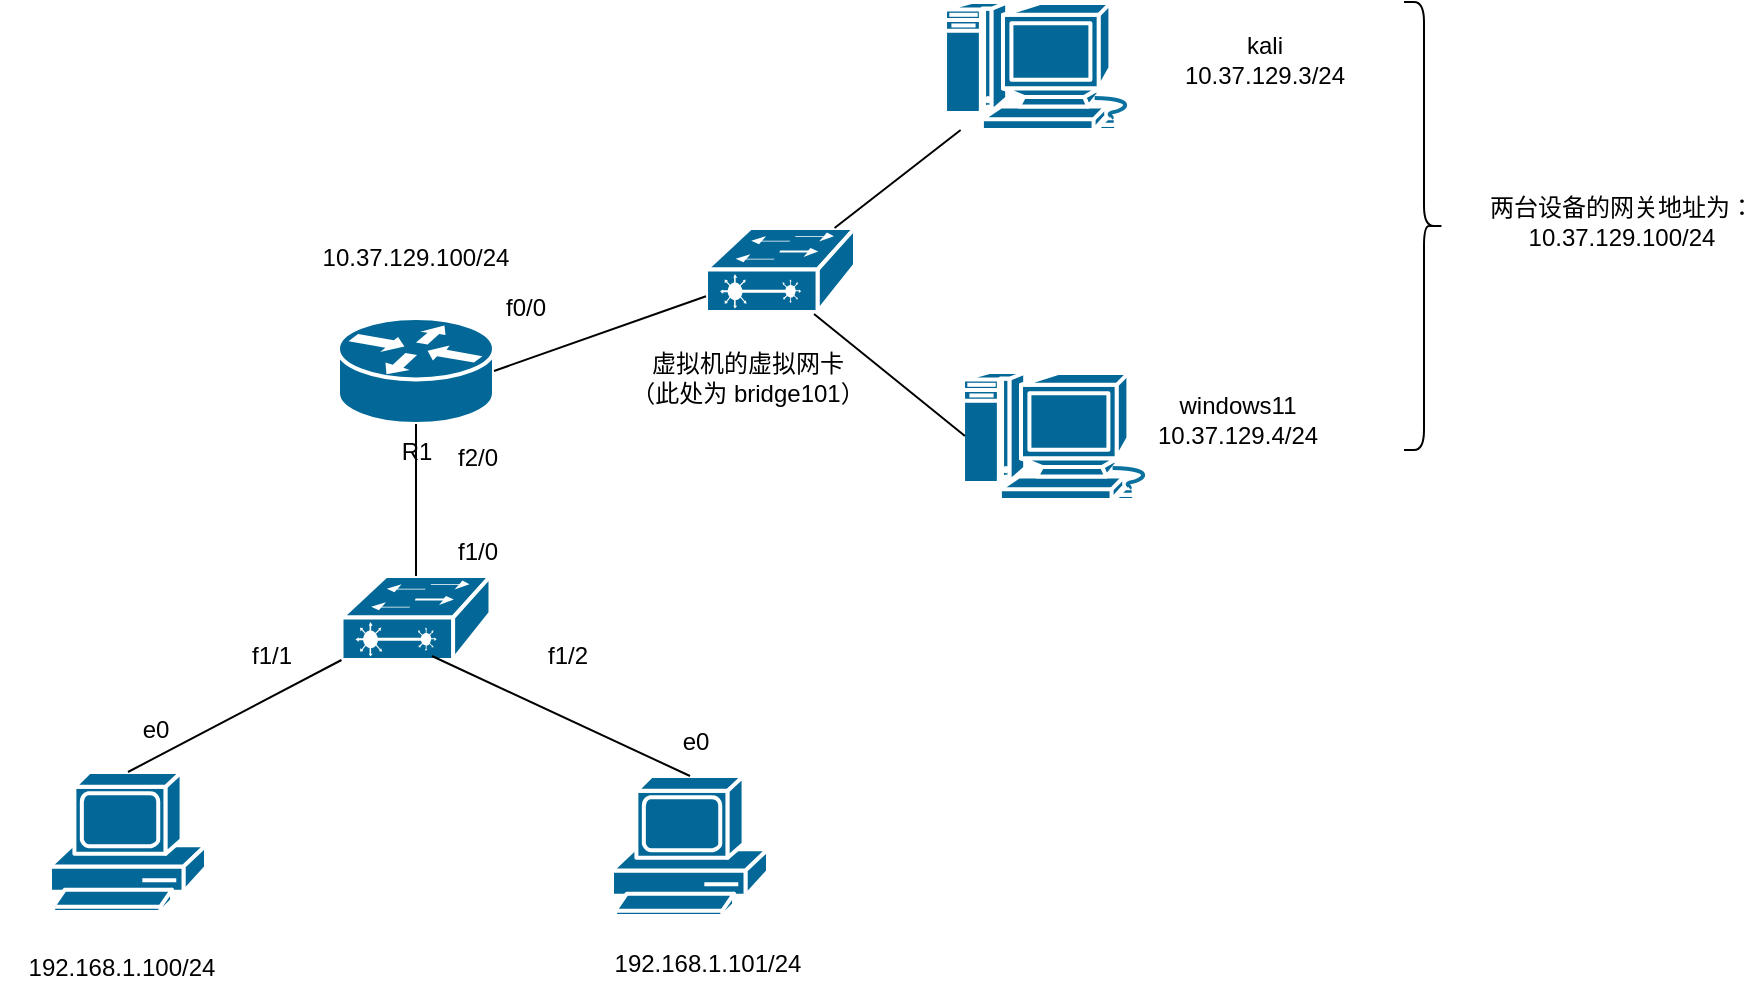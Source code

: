 <mxfile version="27.2.0">
  <diagram name="第 1 页" id="Gz1cUr2N7Sno8-vNNvea">
    <mxGraphModel dx="948" dy="549" grid="0" gridSize="10" guides="1" tooltips="1" connect="1" arrows="1" fold="1" page="0" pageScale="1" pageWidth="827" pageHeight="1169" math="0" shadow="0">
      <root>
        <mxCell id="0" />
        <mxCell id="1" parent="0" />
        <mxCell id="qvQlTLng0JgVEMNS3Hl5-3" value="R1" style="shape=mxgraph.cisco.routers.router;sketch=0;html=1;pointerEvents=1;dashed=0;fillColor=#036897;strokeColor=#ffffff;strokeWidth=2;verticalLabelPosition=bottom;verticalAlign=top;align=center;outlineConnect=0;" vertex="1" parent="1">
          <mxGeometry x="206" y="209" width="78" height="53" as="geometry" />
        </mxCell>
        <mxCell id="qvQlTLng0JgVEMNS3Hl5-4" value="" style="shape=mxgraph.cisco.switches.layer_2_remote_switch;sketch=0;html=1;pointerEvents=1;dashed=0;fillColor=#036897;strokeColor=#ffffff;strokeWidth=2;verticalLabelPosition=bottom;verticalAlign=top;align=center;outlineConnect=0;" vertex="1" parent="1">
          <mxGeometry x="207.75" y="338" width="74.5" height="42" as="geometry" />
        </mxCell>
        <mxCell id="qvQlTLng0JgVEMNS3Hl5-5" value="" style="shape=mxgraph.cisco.computers_and_peripherals.pc;sketch=0;html=1;pointerEvents=1;dashed=0;fillColor=#036897;strokeColor=#ffffff;strokeWidth=2;verticalLabelPosition=bottom;verticalAlign=top;align=center;outlineConnect=0;" vertex="1" parent="1">
          <mxGeometry x="62" y="436" width="78" height="70" as="geometry" />
        </mxCell>
        <mxCell id="qvQlTLng0JgVEMNS3Hl5-6" value="" style="shape=mxgraph.cisco.computers_and_peripherals.pc;sketch=0;html=1;pointerEvents=1;dashed=0;fillColor=#036897;strokeColor=#ffffff;strokeWidth=2;verticalLabelPosition=bottom;verticalAlign=top;align=center;outlineConnect=0;" vertex="1" parent="1">
          <mxGeometry x="343" y="438" width="78" height="70" as="geometry" />
        </mxCell>
        <mxCell id="qvQlTLng0JgVEMNS3Hl5-7" value="" style="shape=mxgraph.cisco.switches.layer_2_remote_switch;sketch=0;html=1;pointerEvents=1;dashed=0;fillColor=#036897;strokeColor=#ffffff;strokeWidth=2;verticalLabelPosition=bottom;verticalAlign=top;align=center;outlineConnect=0;" vertex="1" parent="1">
          <mxGeometry x="390" y="164" width="74.5" height="42" as="geometry" />
        </mxCell>
        <mxCell id="qvQlTLng0JgVEMNS3Hl5-8" value="" style="shape=mxgraph.cisco.computers_and_peripherals.macintosh;sketch=0;html=1;pointerEvents=1;dashed=0;fillColor=#036897;strokeColor=#ffffff;strokeWidth=2;verticalLabelPosition=bottom;verticalAlign=top;align=center;outlineConnect=0;" vertex="1" parent="1">
          <mxGeometry x="509" y="51" width="99" height="64" as="geometry" />
        </mxCell>
        <mxCell id="qvQlTLng0JgVEMNS3Hl5-9" value="" style="shape=mxgraph.cisco.computers_and_peripherals.macintosh;sketch=0;html=1;pointerEvents=1;dashed=0;fillColor=#036897;strokeColor=#ffffff;strokeWidth=2;verticalLabelPosition=bottom;verticalAlign=top;align=center;outlineConnect=0;" vertex="1" parent="1">
          <mxGeometry x="518" y="236" width="99" height="64" as="geometry" />
        </mxCell>
        <mxCell id="qvQlTLng0JgVEMNS3Hl5-10" value="" style="endArrow=none;html=1;rounded=0;exitX=0.5;exitY=1;exitDx=0;exitDy=0;exitPerimeter=0;entryX=0.5;entryY=0;entryDx=0;entryDy=0;entryPerimeter=0;" edge="1" parent="1" source="qvQlTLng0JgVEMNS3Hl5-3" target="qvQlTLng0JgVEMNS3Hl5-4">
          <mxGeometry width="50" height="50" relative="1" as="geometry">
            <mxPoint x="388" y="317" as="sourcePoint" />
            <mxPoint x="438" y="267" as="targetPoint" />
          </mxGeometry>
        </mxCell>
        <mxCell id="qvQlTLng0JgVEMNS3Hl5-11" value="" style="endArrow=none;html=1;rounded=0;exitX=0;exitY=1;exitDx=0;exitDy=0;exitPerimeter=0;entryX=0.5;entryY=0;entryDx=0;entryDy=0;entryPerimeter=0;" edge="1" parent="1" source="qvQlTLng0JgVEMNS3Hl5-4" target="qvQlTLng0JgVEMNS3Hl5-5">
          <mxGeometry width="50" height="50" relative="1" as="geometry">
            <mxPoint x="388" y="317" as="sourcePoint" />
            <mxPoint x="438" y="267" as="targetPoint" />
          </mxGeometry>
        </mxCell>
        <mxCell id="qvQlTLng0JgVEMNS3Hl5-12" value="" style="endArrow=none;html=1;rounded=0;entryX=0.5;entryY=0;entryDx=0;entryDy=0;entryPerimeter=0;exitX=0.607;exitY=0.952;exitDx=0;exitDy=0;exitPerimeter=0;" edge="1" parent="1" source="qvQlTLng0JgVEMNS3Hl5-4" target="qvQlTLng0JgVEMNS3Hl5-6">
          <mxGeometry width="50" height="50" relative="1" as="geometry">
            <mxPoint x="290" y="402" as="sourcePoint" />
            <mxPoint x="438" y="267" as="targetPoint" />
          </mxGeometry>
        </mxCell>
        <mxCell id="qvQlTLng0JgVEMNS3Hl5-13" value="" style="endArrow=none;html=1;rounded=0;exitX=1;exitY=0.5;exitDx=0;exitDy=0;exitPerimeter=0;" edge="1" parent="1" source="qvQlTLng0JgVEMNS3Hl5-3" target="qvQlTLng0JgVEMNS3Hl5-7">
          <mxGeometry width="50" height="50" relative="1" as="geometry">
            <mxPoint x="388" y="317" as="sourcePoint" />
            <mxPoint x="438" y="267" as="targetPoint" />
          </mxGeometry>
        </mxCell>
        <mxCell id="qvQlTLng0JgVEMNS3Hl5-14" value="" style="endArrow=none;html=1;rounded=0;entryX=0.725;entryY=1.024;entryDx=0;entryDy=0;entryPerimeter=0;exitX=0.015;exitY=0.5;exitDx=0;exitDy=0;exitPerimeter=0;" edge="1" parent="1" source="qvQlTLng0JgVEMNS3Hl5-9" target="qvQlTLng0JgVEMNS3Hl5-7">
          <mxGeometry width="50" height="50" relative="1" as="geometry">
            <mxPoint x="388" y="317" as="sourcePoint" />
            <mxPoint x="438" y="267" as="targetPoint" />
          </mxGeometry>
        </mxCell>
        <mxCell id="qvQlTLng0JgVEMNS3Hl5-15" value="" style="endArrow=none;html=1;rounded=0;" edge="1" parent="1" source="qvQlTLng0JgVEMNS3Hl5-7" target="qvQlTLng0JgVEMNS3Hl5-8">
          <mxGeometry width="50" height="50" relative="1" as="geometry">
            <mxPoint x="388" y="317" as="sourcePoint" />
            <mxPoint x="438" y="267" as="targetPoint" />
          </mxGeometry>
        </mxCell>
        <mxCell id="qvQlTLng0JgVEMNS3Hl5-18" value="192.168.1.100/24" style="text;html=1;align=center;verticalAlign=middle;whiteSpace=wrap;rounded=0;" vertex="1" parent="1">
          <mxGeometry x="37" y="521" width="122" height="25" as="geometry" />
        </mxCell>
        <mxCell id="qvQlTLng0JgVEMNS3Hl5-19" value="192.168.1.101/24" style="text;html=1;align=center;verticalAlign=middle;whiteSpace=wrap;rounded=0;" vertex="1" parent="1">
          <mxGeometry x="330" y="519" width="122" height="25" as="geometry" />
        </mxCell>
        <mxCell id="qvQlTLng0JgVEMNS3Hl5-20" value="e0" style="text;html=1;align=center;verticalAlign=middle;whiteSpace=wrap;rounded=0;" vertex="1" parent="1">
          <mxGeometry x="85" y="400" width="60" height="30" as="geometry" />
        </mxCell>
        <mxCell id="qvQlTLng0JgVEMNS3Hl5-21" value="e0" style="text;html=1;align=center;verticalAlign=middle;whiteSpace=wrap;rounded=0;" vertex="1" parent="1">
          <mxGeometry x="355" y="406" width="60" height="30" as="geometry" />
        </mxCell>
        <mxCell id="qvQlTLng0JgVEMNS3Hl5-22" value="f1/1" style="text;html=1;align=center;verticalAlign=middle;whiteSpace=wrap;rounded=0;" vertex="1" parent="1">
          <mxGeometry x="143" y="363" width="60" height="30" as="geometry" />
        </mxCell>
        <mxCell id="qvQlTLng0JgVEMNS3Hl5-23" value="f1/2" style="text;html=1;align=center;verticalAlign=middle;whiteSpace=wrap;rounded=0;" vertex="1" parent="1">
          <mxGeometry x="291" y="363" width="60" height="30" as="geometry" />
        </mxCell>
        <mxCell id="qvQlTLng0JgVEMNS3Hl5-24" value="f1/0" style="text;html=1;align=center;verticalAlign=middle;whiteSpace=wrap;rounded=0;" vertex="1" parent="1">
          <mxGeometry x="246" y="311" width="60" height="30" as="geometry" />
        </mxCell>
        <mxCell id="qvQlTLng0JgVEMNS3Hl5-25" value="f2/0" style="text;html=1;align=center;verticalAlign=middle;whiteSpace=wrap;rounded=0;" vertex="1" parent="1">
          <mxGeometry x="246" y="264" width="60" height="30" as="geometry" />
        </mxCell>
        <mxCell id="qvQlTLng0JgVEMNS3Hl5-26" value="f0/0" style="text;html=1;align=center;verticalAlign=middle;whiteSpace=wrap;rounded=0;" vertex="1" parent="1">
          <mxGeometry x="270" y="189" width="60" height="30" as="geometry" />
        </mxCell>
        <mxCell id="qvQlTLng0JgVEMNS3Hl5-28" value="虚拟机的虚拟网卡（此处为 bridge101）" style="text;html=1;align=center;verticalAlign=middle;whiteSpace=wrap;rounded=0;" vertex="1" parent="1">
          <mxGeometry x="351" y="209" width="120" height="59" as="geometry" />
        </mxCell>
        <mxCell id="qvQlTLng0JgVEMNS3Hl5-29" value="kali&lt;br&gt;10.37.129.3/24" style="text;html=1;align=center;verticalAlign=middle;whiteSpace=wrap;rounded=0;" vertex="1" parent="1">
          <mxGeometry x="626" y="64" width="87" height="31" as="geometry" />
        </mxCell>
        <mxCell id="qvQlTLng0JgVEMNS3Hl5-30" value="windows11&lt;br&gt;10.37.129.4/24" style="text;html=1;align=center;verticalAlign=middle;whiteSpace=wrap;rounded=0;" vertex="1" parent="1">
          <mxGeometry x="626" y="245" width="60" height="30" as="geometry" />
        </mxCell>
        <mxCell id="qvQlTLng0JgVEMNS3Hl5-31" value="10.37.129.100/24" style="text;html=1;align=center;verticalAlign=middle;whiteSpace=wrap;rounded=0;" vertex="1" parent="1">
          <mxGeometry x="215" y="164" width="60" height="30" as="geometry" />
        </mxCell>
        <mxCell id="qvQlTLng0JgVEMNS3Hl5-33" value="" style="shape=curlyBracket;whiteSpace=wrap;html=1;rounded=1;flipH=1;labelPosition=right;verticalLabelPosition=middle;align=left;verticalAlign=middle;" vertex="1" parent="1">
          <mxGeometry x="739" y="51" width="20" height="224" as="geometry" />
        </mxCell>
        <mxCell id="qvQlTLng0JgVEMNS3Hl5-34" value="两台设备的网关地址为：10.37.129.100/24" style="text;html=1;align=center;verticalAlign=middle;whiteSpace=wrap;rounded=0;" vertex="1" parent="1">
          <mxGeometry x="780" y="146" width="136" height="30" as="geometry" />
        </mxCell>
      </root>
    </mxGraphModel>
  </diagram>
</mxfile>
